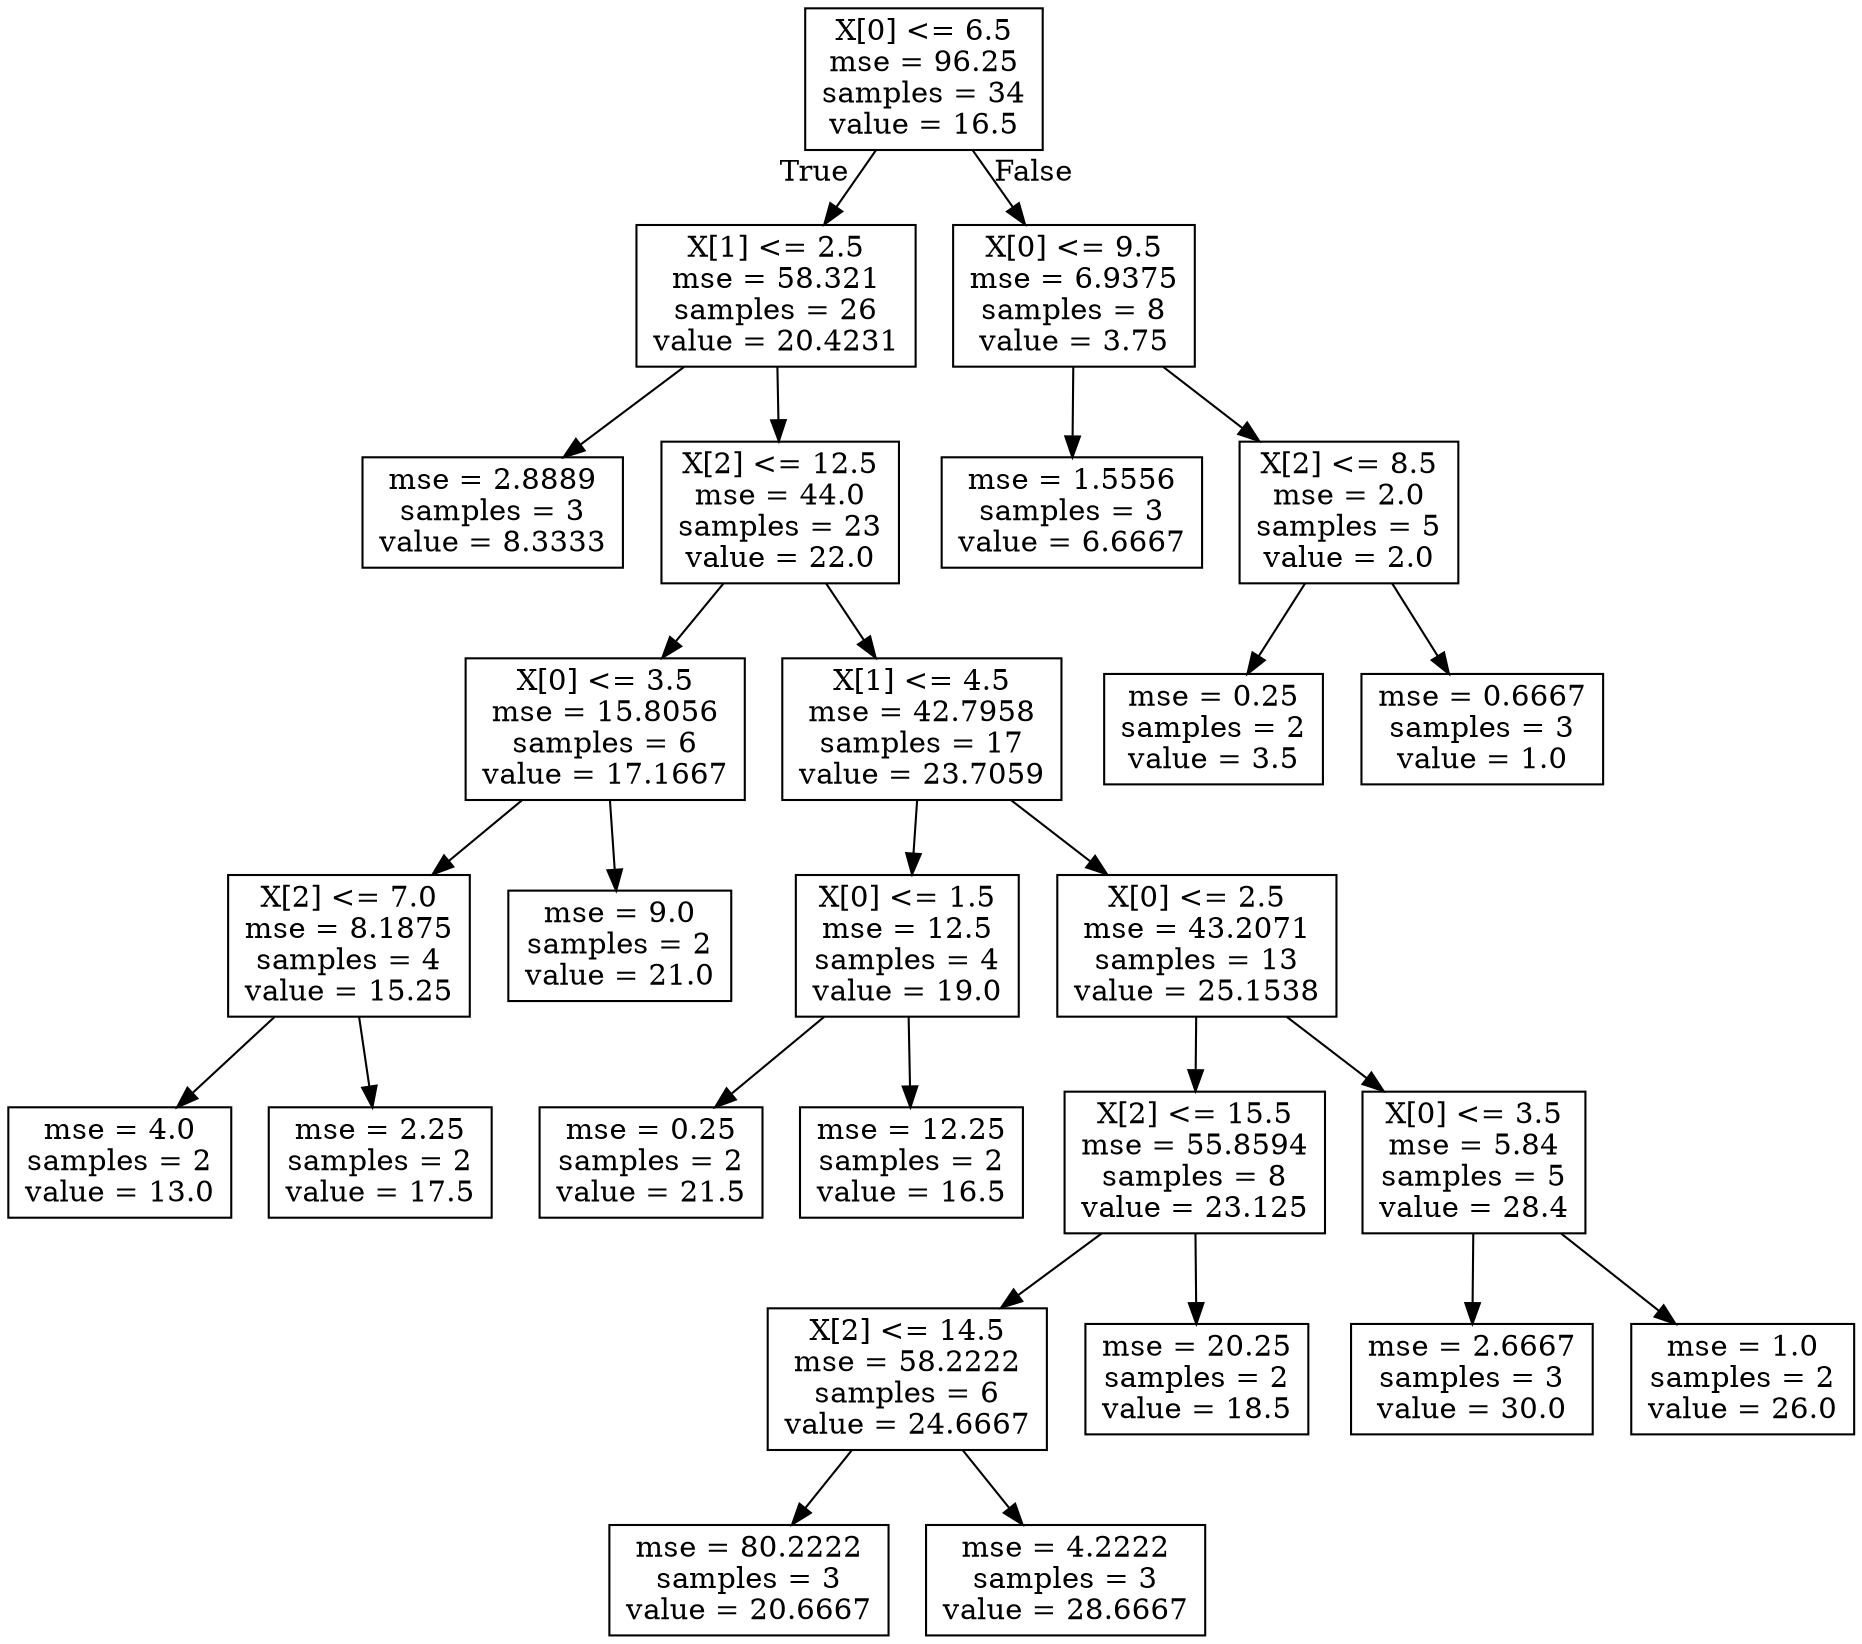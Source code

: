 digraph Tree {
node [shape=box] ;
0 [label="X[0] <= 6.5\nmse = 96.25\nsamples = 34\nvalue = 16.5"] ;
1 [label="X[1] <= 2.5\nmse = 58.321\nsamples = 26\nvalue = 20.4231"] ;
0 -> 1 [labeldistance=2.5, labelangle=45, headlabel="True"] ;
2 [label="mse = 2.8889\nsamples = 3\nvalue = 8.3333"] ;
1 -> 2 ;
3 [label="X[2] <= 12.5\nmse = 44.0\nsamples = 23\nvalue = 22.0"] ;
1 -> 3 ;
4 [label="X[0] <= 3.5\nmse = 15.8056\nsamples = 6\nvalue = 17.1667"] ;
3 -> 4 ;
5 [label="X[2] <= 7.0\nmse = 8.1875\nsamples = 4\nvalue = 15.25"] ;
4 -> 5 ;
6 [label="mse = 4.0\nsamples = 2\nvalue = 13.0"] ;
5 -> 6 ;
7 [label="mse = 2.25\nsamples = 2\nvalue = 17.5"] ;
5 -> 7 ;
8 [label="mse = 9.0\nsamples = 2\nvalue = 21.0"] ;
4 -> 8 ;
9 [label="X[1] <= 4.5\nmse = 42.7958\nsamples = 17\nvalue = 23.7059"] ;
3 -> 9 ;
10 [label="X[0] <= 1.5\nmse = 12.5\nsamples = 4\nvalue = 19.0"] ;
9 -> 10 ;
11 [label="mse = 0.25\nsamples = 2\nvalue = 21.5"] ;
10 -> 11 ;
12 [label="mse = 12.25\nsamples = 2\nvalue = 16.5"] ;
10 -> 12 ;
13 [label="X[0] <= 2.5\nmse = 43.2071\nsamples = 13\nvalue = 25.1538"] ;
9 -> 13 ;
14 [label="X[2] <= 15.5\nmse = 55.8594\nsamples = 8\nvalue = 23.125"] ;
13 -> 14 ;
15 [label="X[2] <= 14.5\nmse = 58.2222\nsamples = 6\nvalue = 24.6667"] ;
14 -> 15 ;
16 [label="mse = 80.2222\nsamples = 3\nvalue = 20.6667"] ;
15 -> 16 ;
17 [label="mse = 4.2222\nsamples = 3\nvalue = 28.6667"] ;
15 -> 17 ;
18 [label="mse = 20.25\nsamples = 2\nvalue = 18.5"] ;
14 -> 18 ;
19 [label="X[0] <= 3.5\nmse = 5.84\nsamples = 5\nvalue = 28.4"] ;
13 -> 19 ;
20 [label="mse = 2.6667\nsamples = 3\nvalue = 30.0"] ;
19 -> 20 ;
21 [label="mse = 1.0\nsamples = 2\nvalue = 26.0"] ;
19 -> 21 ;
22 [label="X[0] <= 9.5\nmse = 6.9375\nsamples = 8\nvalue = 3.75"] ;
0 -> 22 [labeldistance=2.5, labelangle=-45, headlabel="False"] ;
23 [label="mse = 1.5556\nsamples = 3\nvalue = 6.6667"] ;
22 -> 23 ;
24 [label="X[2] <= 8.5\nmse = 2.0\nsamples = 5\nvalue = 2.0"] ;
22 -> 24 ;
25 [label="mse = 0.25\nsamples = 2\nvalue = 3.5"] ;
24 -> 25 ;
26 [label="mse = 0.6667\nsamples = 3\nvalue = 1.0"] ;
24 -> 26 ;
}